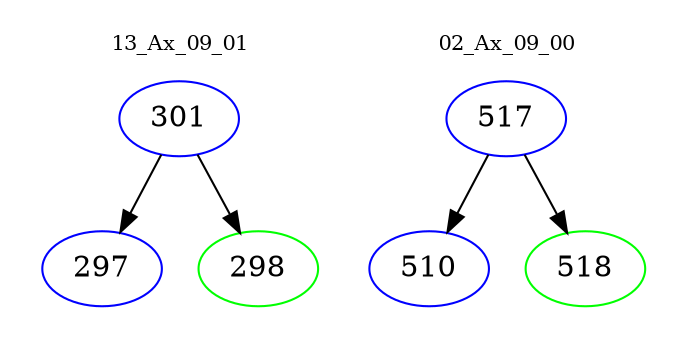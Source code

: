 digraph{
subgraph cluster_0 {
color = white
label = "13_Ax_09_01";
fontsize=10;
T0_301 [label="301", color="blue"]
T0_301 -> T0_297 [color="black"]
T0_297 [label="297", color="blue"]
T0_301 -> T0_298 [color="black"]
T0_298 [label="298", color="green"]
}
subgraph cluster_1 {
color = white
label = "02_Ax_09_00";
fontsize=10;
T1_517 [label="517", color="blue"]
T1_517 -> T1_510 [color="black"]
T1_510 [label="510", color="blue"]
T1_517 -> T1_518 [color="black"]
T1_518 [label="518", color="green"]
}
}
